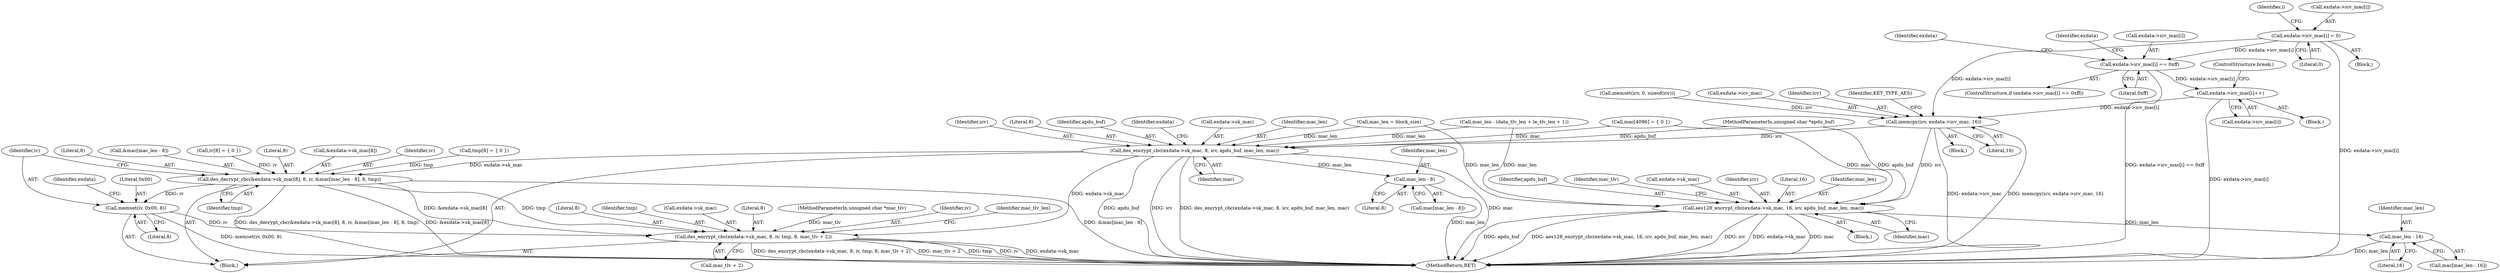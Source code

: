 digraph "1_OpenSC_8fe377e93b4b56060e5bbfb6f3142ceaeca744fa_6@pointer" {
"1000246" [label="(Call,exdata->icv_mac[i] = 0)"];
"1000238" [label="(Call,exdata->icv_mac[i] == 0xff)"];
"1000255" [label="(Call,exdata->icv_mac[i]++)"];
"1000267" [label="(Call,memcpy(icv, exdata->icv_mac, 16))"];
"1000278" [label="(Call,aes128_encrypt_cbc(exdata->sk_mac, 16, icv, apdu_buf, mac_len, mac))"];
"1000294" [label="(Call,mac_len - 16)"];
"1000306" [label="(Call,des_encrypt_cbc(exdata->sk_mac, 8, icv, apdu_buf, mac_len, mac))"];
"1000315" [label="(Call,des_decrypt_cbc(&exdata->sk_mac[8], 8, iv, &mac[mac_len - 8], 8, tmp))"];
"1000332" [label="(Call,memset(iv, 0x00, 8))"];
"1000336" [label="(Call,des_encrypt_cbc(exdata->sk_mac, 8, iv, tmp, 8, mac_tlv + 2))"];
"1000327" [label="(Call,mac_len - 8)"];
"1000238" [label="(Call,exdata->icv_mac[i] == 0xff)"];
"1000335" [label="(Literal,8)"];
"1000164" [label="(Call,mac_len = block_size)"];
"1000311" [label="(Identifier,icv)"];
"1000296" [label="(Literal,16)"];
"1000239" [label="(Call,exdata->icv_mac[i])"];
"1000275" [label="(Identifier,KEY_TYPE_AES)"];
"1000284" [label="(Identifier,apdu_buf)"];
"1000327" [label="(Call,mac_len - 8)"];
"1000343" [label="(Literal,8)"];
"1000254" [label="(Block,)"];
"1000244" [label="(Literal,0xff)"];
"1000258" [label="(Identifier,exdata)"];
"1000262" [label="(Call,memset(icv, 0, sizeof(icv)))"];
"1000286" [label="(Identifier,mac)"];
"1000315" [label="(Call,des_decrypt_cbc(&exdata->sk_mac[8], 8, iv, &mac[mac_len - 8], 8, tmp))"];
"1000328" [label="(Identifier,mac_len)"];
"1000342" [label="(Identifier,tmp)"];
"1000255" [label="(Call,exdata->icv_mac[i]++)"];
"1000223" [label="(Call,mac_len - (data_tlv_len + le_tlv_len + 1))"];
"1000289" [label="(Identifier,mac_tlv)"];
"1000245" [label="(Block,)"];
"1000314" [label="(Identifier,mac)"];
"1000336" [label="(Call,des_encrypt_cbc(exdata->sk_mac, 8, iv, tmp, 8, mac_tlv + 2))"];
"1000316" [label="(Call,&exdata->sk_mac[8])"];
"1000306" [label="(Call,des_encrypt_cbc(exdata->sk_mac, 8, icv, apdu_buf, mac_len, mac))"];
"1000122" [label="(Call,mac[4096] = { 0 })"];
"1000323" [label="(Identifier,iv)"];
"1000272" [label="(Literal,16)"];
"1000279" [label="(Call,exdata->sk_mac)"];
"1000304" [label="(Call,tmp[8] = { 0 })"];
"1000269" [label="(Call,exdata->icv_mac)"];
"1000337" [label="(Call,exdata->sk_mac)"];
"1000334" [label="(Literal,0x00)"];
"1000310" [label="(Literal,8)"];
"1000267" [label="(Call,memcpy(icv, exdata->icv_mac, 16))"];
"1000355" [label="(MethodReturn,RET)"];
"1000261" [label="(ControlStructure,break;)"];
"1000312" [label="(Identifier,apdu_buf)"];
"1000277" [label="(Block,)"];
"1000330" [label="(Literal,8)"];
"1000319" [label="(Identifier,exdata)"];
"1000292" [label="(Call,mac[mac_len - 16])"];
"1000295" [label="(Identifier,mac_len)"];
"1000333" [label="(Identifier,iv)"];
"1000340" [label="(Literal,8)"];
"1000344" [label="(Call,mac_tlv + 2)"];
"1000235" [label="(Identifier,i)"];
"1000299" [label="(Block,)"];
"1000256" [label="(Call,exdata->icv_mac[i])"];
"1000247" [label="(Call,exdata->icv_mac[i])"];
"1000252" [label="(Literal,0)"];
"1000324" [label="(Call,&mac[mac_len - 8])"];
"1000325" [label="(Call,mac[mac_len - 8])"];
"1000108" [label="(MethodParameterIn,unsigned char *mac_tlv)"];
"1000237" [label="(ControlStructure,if (exdata->icv_mac[i] == 0xff))"];
"1000301" [label="(Call,iv[8] = { 0 })"];
"1000278" [label="(Call,aes128_encrypt_cbc(exdata->sk_mac, 16, icv, apdu_buf, mac_len, mac))"];
"1000307" [label="(Call,exdata->sk_mac)"];
"1000341" [label="(Identifier,iv)"];
"1000283" [label="(Identifier,icv)"];
"1000332" [label="(Call,memset(iv, 0x00, 8))"];
"1000338" [label="(Identifier,exdata)"];
"1000282" [label="(Literal,16)"];
"1000313" [label="(Identifier,mac_len)"];
"1000294" [label="(Call,mac_len - 16)"];
"1000285" [label="(Identifier,mac_len)"];
"1000331" [label="(Identifier,tmp)"];
"1000349" [label="(Identifier,mac_tlv_len)"];
"1000268" [label="(Identifier,icv)"];
"1000329" [label="(Literal,8)"];
"1000322" [label="(Literal,8)"];
"1000111" [label="(Block,)"];
"1000249" [label="(Identifier,exdata)"];
"1000105" [label="(MethodParameterIn,unsigned char *apdu_buf)"];
"1000246" [label="(Call,exdata->icv_mac[i] = 0)"];
"1000246" -> "1000245"  [label="AST: "];
"1000246" -> "1000252"  [label="CFG: "];
"1000247" -> "1000246"  [label="AST: "];
"1000252" -> "1000246"  [label="AST: "];
"1000235" -> "1000246"  [label="CFG: "];
"1000246" -> "1000355"  [label="DDG: exdata->icv_mac[i]"];
"1000246" -> "1000238"  [label="DDG: exdata->icv_mac[i]"];
"1000246" -> "1000267"  [label="DDG: exdata->icv_mac[i]"];
"1000238" -> "1000237"  [label="AST: "];
"1000238" -> "1000244"  [label="CFG: "];
"1000239" -> "1000238"  [label="AST: "];
"1000244" -> "1000238"  [label="AST: "];
"1000249" -> "1000238"  [label="CFG: "];
"1000258" -> "1000238"  [label="CFG: "];
"1000238" -> "1000355"  [label="DDG: exdata->icv_mac[i] == 0xff"];
"1000238" -> "1000255"  [label="DDG: exdata->icv_mac[i]"];
"1000255" -> "1000254"  [label="AST: "];
"1000255" -> "1000256"  [label="CFG: "];
"1000256" -> "1000255"  [label="AST: "];
"1000261" -> "1000255"  [label="CFG: "];
"1000255" -> "1000355"  [label="DDG: exdata->icv_mac[i]"];
"1000255" -> "1000267"  [label="DDG: exdata->icv_mac[i]"];
"1000267" -> "1000111"  [label="AST: "];
"1000267" -> "1000272"  [label="CFG: "];
"1000268" -> "1000267"  [label="AST: "];
"1000269" -> "1000267"  [label="AST: "];
"1000272" -> "1000267"  [label="AST: "];
"1000275" -> "1000267"  [label="CFG: "];
"1000267" -> "1000355"  [label="DDG: exdata->icv_mac"];
"1000267" -> "1000355"  [label="DDG: memcpy(icv, exdata->icv_mac, 16)"];
"1000262" -> "1000267"  [label="DDG: icv"];
"1000267" -> "1000278"  [label="DDG: icv"];
"1000267" -> "1000306"  [label="DDG: icv"];
"1000278" -> "1000277"  [label="AST: "];
"1000278" -> "1000286"  [label="CFG: "];
"1000279" -> "1000278"  [label="AST: "];
"1000282" -> "1000278"  [label="AST: "];
"1000283" -> "1000278"  [label="AST: "];
"1000284" -> "1000278"  [label="AST: "];
"1000285" -> "1000278"  [label="AST: "];
"1000286" -> "1000278"  [label="AST: "];
"1000289" -> "1000278"  [label="CFG: "];
"1000278" -> "1000355"  [label="DDG: mac"];
"1000278" -> "1000355"  [label="DDG: apdu_buf"];
"1000278" -> "1000355"  [label="DDG: aes128_encrypt_cbc(exdata->sk_mac, 16, icv, apdu_buf, mac_len, mac)"];
"1000278" -> "1000355"  [label="DDG: icv"];
"1000278" -> "1000355"  [label="DDG: exdata->sk_mac"];
"1000105" -> "1000278"  [label="DDG: apdu_buf"];
"1000223" -> "1000278"  [label="DDG: mac_len"];
"1000164" -> "1000278"  [label="DDG: mac_len"];
"1000122" -> "1000278"  [label="DDG: mac"];
"1000278" -> "1000294"  [label="DDG: mac_len"];
"1000294" -> "1000292"  [label="AST: "];
"1000294" -> "1000296"  [label="CFG: "];
"1000295" -> "1000294"  [label="AST: "];
"1000296" -> "1000294"  [label="AST: "];
"1000292" -> "1000294"  [label="CFG: "];
"1000294" -> "1000355"  [label="DDG: mac_len"];
"1000306" -> "1000299"  [label="AST: "];
"1000306" -> "1000314"  [label="CFG: "];
"1000307" -> "1000306"  [label="AST: "];
"1000310" -> "1000306"  [label="AST: "];
"1000311" -> "1000306"  [label="AST: "];
"1000312" -> "1000306"  [label="AST: "];
"1000313" -> "1000306"  [label="AST: "];
"1000314" -> "1000306"  [label="AST: "];
"1000319" -> "1000306"  [label="CFG: "];
"1000306" -> "1000355"  [label="DDG: apdu_buf"];
"1000306" -> "1000355"  [label="DDG: icv"];
"1000306" -> "1000355"  [label="DDG: des_encrypt_cbc(exdata->sk_mac, 8, icv, apdu_buf, mac_len, mac)"];
"1000306" -> "1000355"  [label="DDG: mac"];
"1000105" -> "1000306"  [label="DDG: apdu_buf"];
"1000223" -> "1000306"  [label="DDG: mac_len"];
"1000164" -> "1000306"  [label="DDG: mac_len"];
"1000122" -> "1000306"  [label="DDG: mac"];
"1000306" -> "1000315"  [label="DDG: exdata->sk_mac"];
"1000306" -> "1000327"  [label="DDG: mac_len"];
"1000306" -> "1000336"  [label="DDG: exdata->sk_mac"];
"1000315" -> "1000299"  [label="AST: "];
"1000315" -> "1000331"  [label="CFG: "];
"1000316" -> "1000315"  [label="AST: "];
"1000322" -> "1000315"  [label="AST: "];
"1000323" -> "1000315"  [label="AST: "];
"1000324" -> "1000315"  [label="AST: "];
"1000330" -> "1000315"  [label="AST: "];
"1000331" -> "1000315"  [label="AST: "];
"1000333" -> "1000315"  [label="CFG: "];
"1000315" -> "1000355"  [label="DDG: des_decrypt_cbc(&exdata->sk_mac[8], 8, iv, &mac[mac_len - 8], 8, tmp)"];
"1000315" -> "1000355"  [label="DDG: &exdata->sk_mac[8]"];
"1000315" -> "1000355"  [label="DDG: &mac[mac_len - 8]"];
"1000301" -> "1000315"  [label="DDG: iv"];
"1000304" -> "1000315"  [label="DDG: tmp"];
"1000315" -> "1000332"  [label="DDG: iv"];
"1000315" -> "1000336"  [label="DDG: &exdata->sk_mac[8]"];
"1000315" -> "1000336"  [label="DDG: tmp"];
"1000332" -> "1000299"  [label="AST: "];
"1000332" -> "1000335"  [label="CFG: "];
"1000333" -> "1000332"  [label="AST: "];
"1000334" -> "1000332"  [label="AST: "];
"1000335" -> "1000332"  [label="AST: "];
"1000338" -> "1000332"  [label="CFG: "];
"1000332" -> "1000355"  [label="DDG: memset(iv, 0x00, 8)"];
"1000332" -> "1000336"  [label="DDG: iv"];
"1000336" -> "1000299"  [label="AST: "];
"1000336" -> "1000344"  [label="CFG: "];
"1000337" -> "1000336"  [label="AST: "];
"1000340" -> "1000336"  [label="AST: "];
"1000341" -> "1000336"  [label="AST: "];
"1000342" -> "1000336"  [label="AST: "];
"1000343" -> "1000336"  [label="AST: "];
"1000344" -> "1000336"  [label="AST: "];
"1000349" -> "1000336"  [label="CFG: "];
"1000336" -> "1000355"  [label="DDG: des_encrypt_cbc(exdata->sk_mac, 8, iv, tmp, 8, mac_tlv + 2)"];
"1000336" -> "1000355"  [label="DDG: mac_tlv + 2"];
"1000336" -> "1000355"  [label="DDG: tmp"];
"1000336" -> "1000355"  [label="DDG: iv"];
"1000336" -> "1000355"  [label="DDG: exdata->sk_mac"];
"1000108" -> "1000336"  [label="DDG: mac_tlv"];
"1000327" -> "1000325"  [label="AST: "];
"1000327" -> "1000329"  [label="CFG: "];
"1000328" -> "1000327"  [label="AST: "];
"1000329" -> "1000327"  [label="AST: "];
"1000325" -> "1000327"  [label="CFG: "];
"1000327" -> "1000355"  [label="DDG: mac_len"];
}

